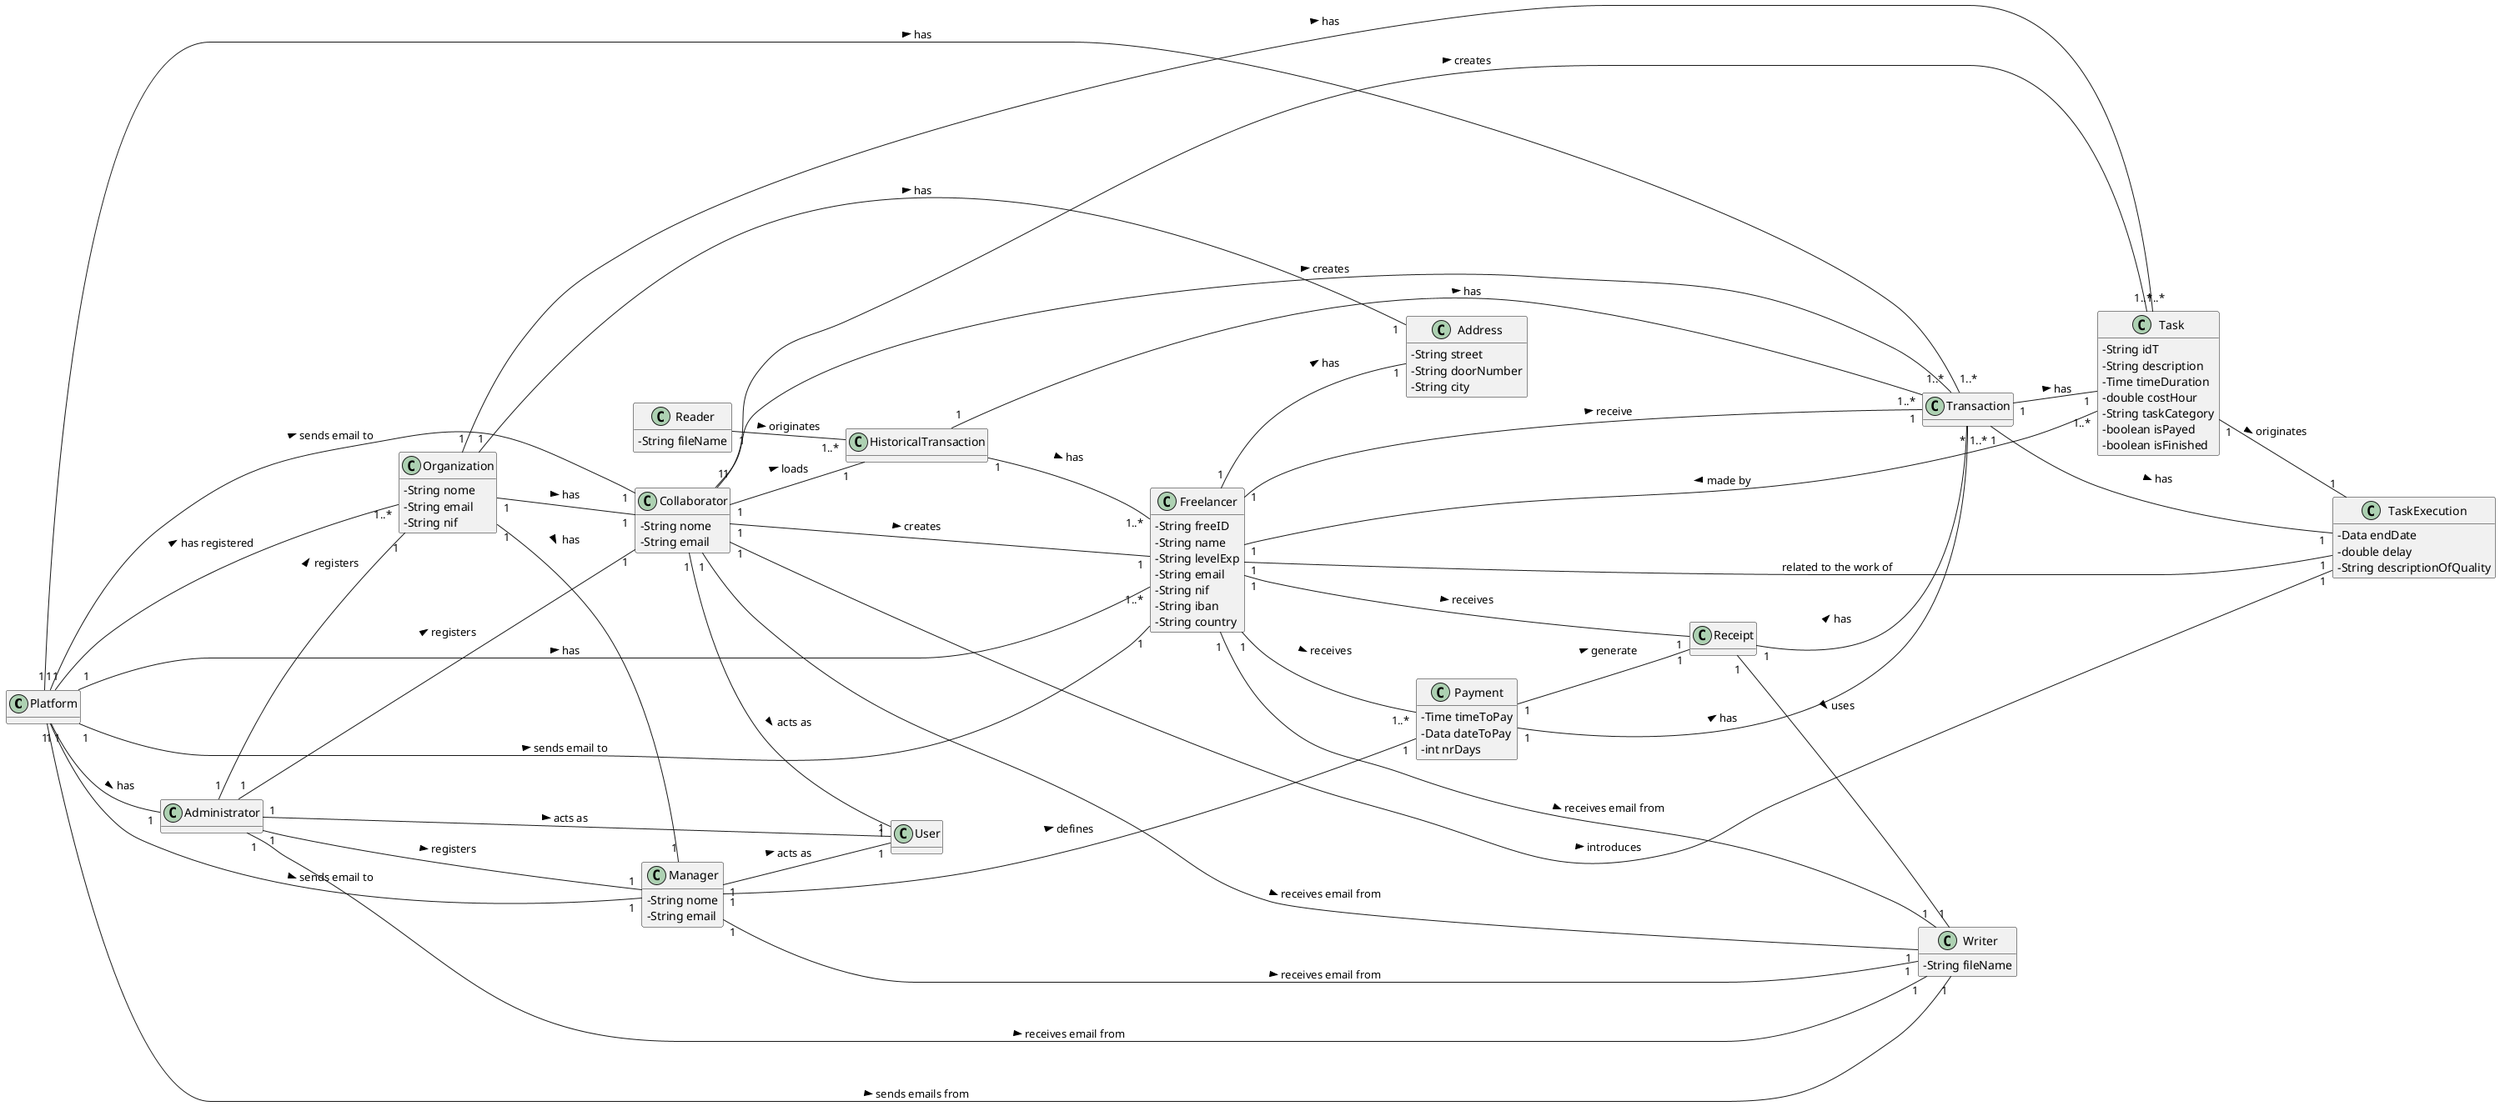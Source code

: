 @startuml
skinparam classAttributeIconSize 0
hide methods
left to right direction

class Platform{
}
class Freelancer {
  -String freeID
  -String name
  -String levelExp
  -String email
  -String nif
  -String iban
  -String country
}

class Organization {
  -String nome
  -String email
  -String nif
}

class Collaborator{
  -String nome
  -String email
}

class Task {
  -String idT
  -String description
  -Time timeDuration
  -double costHour
  -String taskCategory
  -boolean isPayed
  -boolean isFinished
}

class Manager {
  -String nome
  -String email
}

class User {
}

class Receipt {
}

class Transaction {

}

class Address{
  -String street
  -String doorNumber
  -String city
}

class Administrator {
}

class Payment{
  -Time timeToPay
  -Data dateToPay
  -int nrDays
}

class Reader {
  -String fileName
}

class HistoricalTransaction{
}

class TaskExecution{
  -Data endDate
  -double delay
  -String descriptionOfQuality
  }

class Writer{
  -String fileName
  }

Freelancer "1" -- "1" Transaction: receive >
Freelancer "1" -- "1" Receipt: receives > 
Freelancer "1" -- "1..*" Payment: receives >
Freelancer "1" -- "1" Address: has >
Freelancer "1" -- "1" Writer: receives email from >

Task "1..*" -- "1" Freelancer: made by >


Platform "1" -- "1..*" Transaction: has >
Platform "1" -- "1" Administrator: has >
Platform "1" -- "1..*" Organization: has registered >
Platform "1" -- "1..*" Freelancer: has >
Platform "1" -- "1" Freelancer: sends email to >
Platform "1" -- "1" Collaborator: sends email to >
Platform "1" -- "1" Manager: sends email to >
Platform "1" -- "1" Writer : sends emails from >

Organization "1" -- "1" Address: has >
Organization "1" -- "1" Manager: has >
Organization "1" -- "1" Collaborator: has >
Organization "1" -- "1..*" Task: has >

Manager "1" -- "1" User: acts as >
Manager "1" -- "1" Payment: defines >
Manager "1" -- "1" Writer: receives email from >

Administrator "1" -- "1" Organization: registers >
Administrator "1" -- "1" User: acts as >
Administrator "1" -- "1" Collaborator: registers >
Administrator "1" -- "1" Manager: registers >
Administrator "1" -- "1" Writer: receives email from >

Transaction "1" -- "1" Task: has >
Transaction "1" -- "1" TaskExecution: has >


Payment "1" -- "1" Receipt: generate >
Payment "1" -- "1..*" Transaction : has >


Reader "1" -- "1..*" HistoricalTransaction: originates >

HistoricalTransaction "1" -- "1..*" Transaction: has >
HistoricalTransaction "1" -- "1..*" Freelancer: has >

Collaborator "1" -- "1" Freelancer: creates >
Collaborator "1" -- "1..*" Task: creates >
Collaborator "1" -- "1..*" Transaction: creates >
Collaborator "1" -- "1" User: acts as >
Collaborator "1" -- "1" HistoricalTransaction: loads >
Collaborator "1" -- "1" TaskExecution: introduces >
Collaborator "1" -- "1" Writer: receives email from >


TaskExecution "1" -- "1" Freelancer: related to the work of

Task "1" -- "1" TaskExecution : originates >

Receipt "1" -- "1" Writer : uses >
Receipt "1" -- "*" Transaction: has >




@enduml



